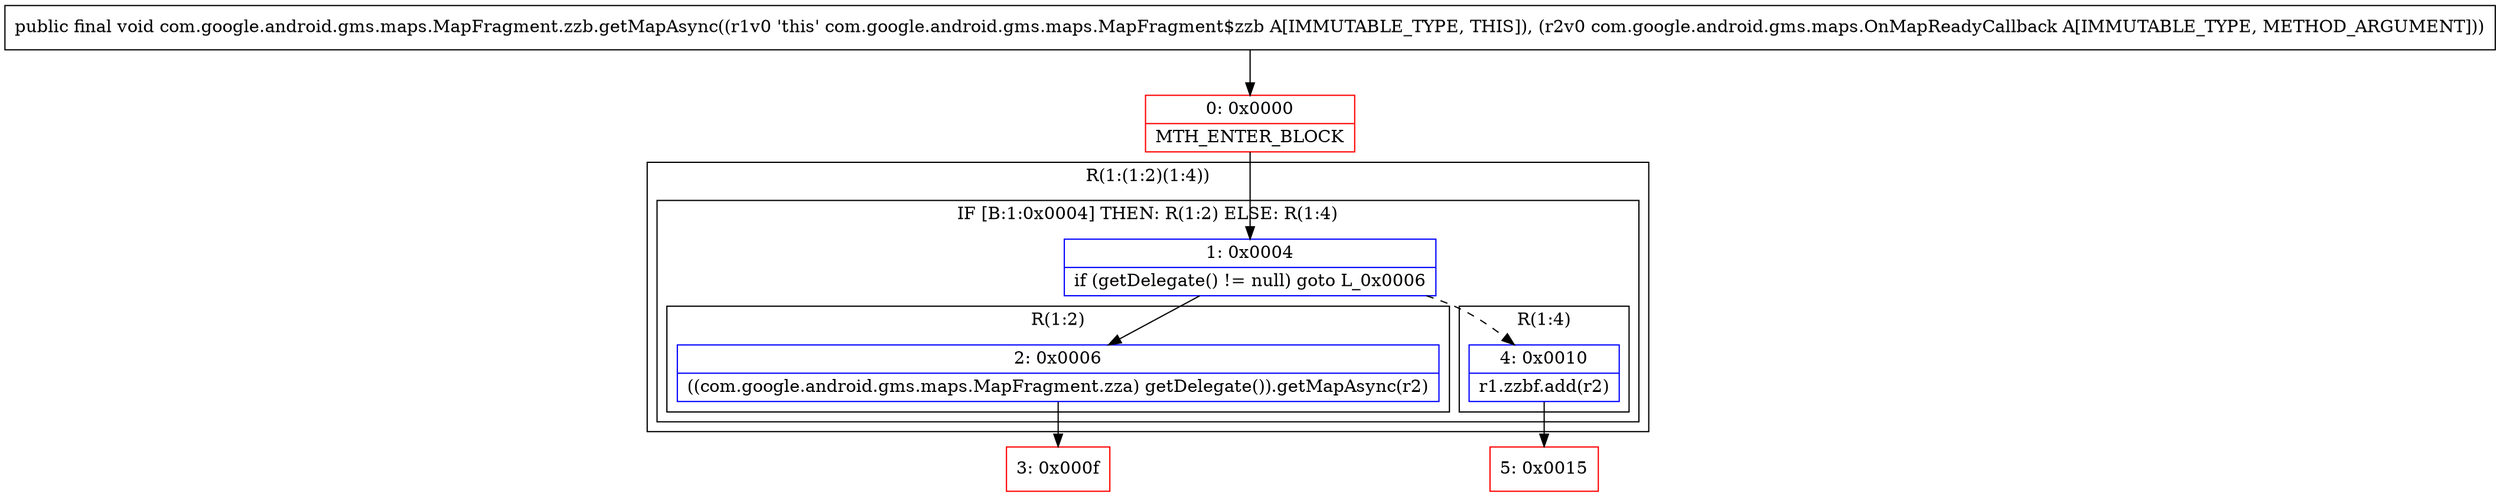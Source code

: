 digraph "CFG forcom.google.android.gms.maps.MapFragment.zzb.getMapAsync(Lcom\/google\/android\/gms\/maps\/OnMapReadyCallback;)V" {
subgraph cluster_Region_1011365003 {
label = "R(1:(1:2)(1:4))";
node [shape=record,color=blue];
subgraph cluster_IfRegion_722332388 {
label = "IF [B:1:0x0004] THEN: R(1:2) ELSE: R(1:4)";
node [shape=record,color=blue];
Node_1 [shape=record,label="{1\:\ 0x0004|if (getDelegate() != null) goto L_0x0006\l}"];
subgraph cluster_Region_737999805 {
label = "R(1:2)";
node [shape=record,color=blue];
Node_2 [shape=record,label="{2\:\ 0x0006|((com.google.android.gms.maps.MapFragment.zza) getDelegate()).getMapAsync(r2)\l}"];
}
subgraph cluster_Region_1926644306 {
label = "R(1:4)";
node [shape=record,color=blue];
Node_4 [shape=record,label="{4\:\ 0x0010|r1.zzbf.add(r2)\l}"];
}
}
}
Node_0 [shape=record,color=red,label="{0\:\ 0x0000|MTH_ENTER_BLOCK\l}"];
Node_3 [shape=record,color=red,label="{3\:\ 0x000f}"];
Node_5 [shape=record,color=red,label="{5\:\ 0x0015}"];
MethodNode[shape=record,label="{public final void com.google.android.gms.maps.MapFragment.zzb.getMapAsync((r1v0 'this' com.google.android.gms.maps.MapFragment$zzb A[IMMUTABLE_TYPE, THIS]), (r2v0 com.google.android.gms.maps.OnMapReadyCallback A[IMMUTABLE_TYPE, METHOD_ARGUMENT])) }"];
MethodNode -> Node_0;
Node_1 -> Node_2;
Node_1 -> Node_4[style=dashed];
Node_2 -> Node_3;
Node_4 -> Node_5;
Node_0 -> Node_1;
}

